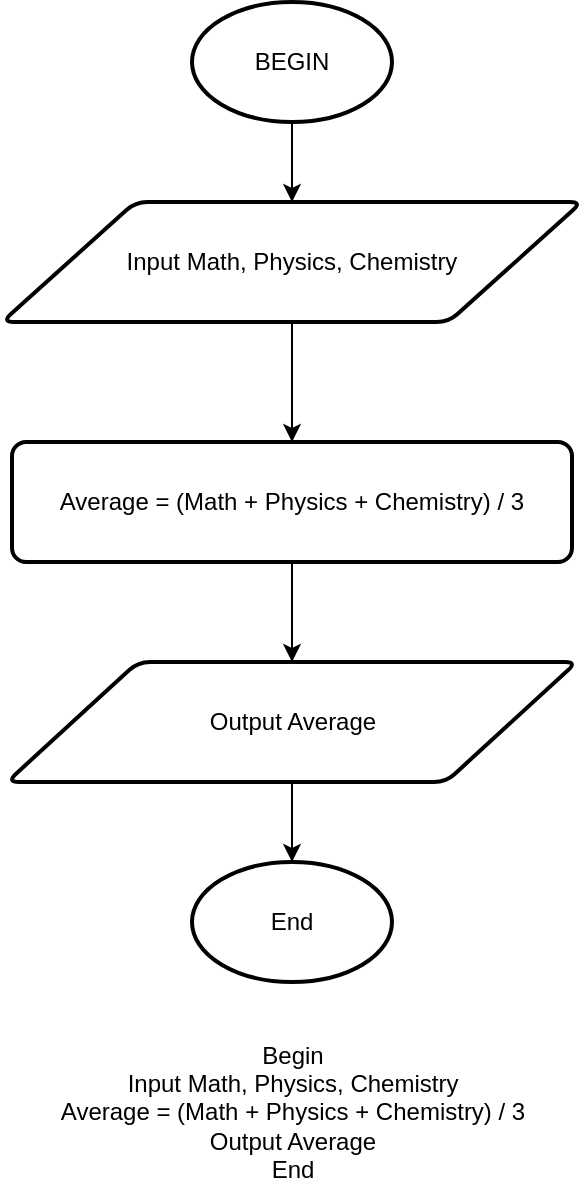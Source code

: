 <mxfile version="13.9.9" type="device"><diagram id="C5RBs43oDa-KdzZeNtuy" name="Page-1"><mxGraphModel dx="617" dy="539" grid="1" gridSize="10" guides="1" tooltips="1" connect="1" arrows="1" fold="1" page="1" pageScale="1" pageWidth="827" pageHeight="1169" math="0" shadow="0"><root><mxCell id="WIyWlLk6GJQsqaUBKTNV-0"/><mxCell id="WIyWlLk6GJQsqaUBKTNV-1" parent="WIyWlLk6GJQsqaUBKTNV-0"/><mxCell id="Zys3m9ziHZ1CGQru1WKa-24" style="edgeStyle=orthogonalEdgeStyle;rounded=0;orthogonalLoop=1;jettySize=auto;html=1;entryX=0.5;entryY=0;entryDx=0;entryDy=0;" parent="WIyWlLk6GJQsqaUBKTNV-1" source="Zys3m9ziHZ1CGQru1WKa-19" target="Zys3m9ziHZ1CGQru1WKa-20" edge="1"><mxGeometry relative="1" as="geometry"/></mxCell><mxCell id="Zys3m9ziHZ1CGQru1WKa-19" value="BEGIN" style="strokeWidth=2;html=1;shape=mxgraph.flowchart.start_1;whiteSpace=wrap;" parent="WIyWlLk6GJQsqaUBKTNV-1" vertex="1"><mxGeometry x="380" y="20" width="100" height="60" as="geometry"/></mxCell><mxCell id="Zys3m9ziHZ1CGQru1WKa-25" style="edgeStyle=orthogonalEdgeStyle;rounded=0;orthogonalLoop=1;jettySize=auto;html=1;" parent="WIyWlLk6GJQsqaUBKTNV-1" source="Zys3m9ziHZ1CGQru1WKa-20" target="Zys3m9ziHZ1CGQru1WKa-21" edge="1"><mxGeometry relative="1" as="geometry"/></mxCell><mxCell id="Zys3m9ziHZ1CGQru1WKa-20" value="Input Math, Physics, Chemistry" style="shape=parallelogram;html=1;strokeWidth=2;perimeter=parallelogramPerimeter;whiteSpace=wrap;rounded=1;arcSize=12;size=0.23;" parent="WIyWlLk6GJQsqaUBKTNV-1" vertex="1"><mxGeometry x="285" y="120" width="290" height="60" as="geometry"/></mxCell><mxCell id="Zys3m9ziHZ1CGQru1WKa-27" style="edgeStyle=orthogonalEdgeStyle;rounded=0;orthogonalLoop=1;jettySize=auto;html=1;" parent="WIyWlLk6GJQsqaUBKTNV-1" source="Zys3m9ziHZ1CGQru1WKa-21" target="Zys3m9ziHZ1CGQru1WKa-22" edge="1"><mxGeometry relative="1" as="geometry"/></mxCell><mxCell id="Zys3m9ziHZ1CGQru1WKa-21" value="Average = (Math + Physics + Chemistry) / 3" style="rounded=1;whiteSpace=wrap;html=1;absoluteArcSize=1;arcSize=14;strokeWidth=2;" parent="WIyWlLk6GJQsqaUBKTNV-1" vertex="1"><mxGeometry x="290" y="240" width="280" height="60" as="geometry"/></mxCell><mxCell id="Zys3m9ziHZ1CGQru1WKa-28" style="edgeStyle=orthogonalEdgeStyle;rounded=0;orthogonalLoop=1;jettySize=auto;html=1;" parent="WIyWlLk6GJQsqaUBKTNV-1" source="Zys3m9ziHZ1CGQru1WKa-22" target="Zys3m9ziHZ1CGQru1WKa-23" edge="1"><mxGeometry relative="1" as="geometry"/></mxCell><mxCell id="Zys3m9ziHZ1CGQru1WKa-22" value="Output Average" style="shape=parallelogram;html=1;strokeWidth=2;perimeter=parallelogramPerimeter;whiteSpace=wrap;rounded=1;arcSize=12;size=0.23;" parent="WIyWlLk6GJQsqaUBKTNV-1" vertex="1"><mxGeometry x="287.5" y="350" width="285" height="60" as="geometry"/></mxCell><mxCell id="Zys3m9ziHZ1CGQru1WKa-23" value="End" style="strokeWidth=2;html=1;shape=mxgraph.flowchart.start_1;whiteSpace=wrap;" parent="WIyWlLk6GJQsqaUBKTNV-1" vertex="1"><mxGeometry x="380" y="450" width="100" height="60" as="geometry"/></mxCell><mxCell id="5qVnUcLgnGfHlXsuE0BF-0" value="Begin&lt;br&gt;Input Math, Physics, Chemistry&lt;br&gt;&lt;span&gt;Average = (Math + Physics + Chemistry) / 3&lt;br&gt;&lt;/span&gt;&lt;span&gt;Output Average&lt;br&gt;&lt;/span&gt;&lt;span&gt;End&lt;/span&gt;&lt;span&gt;&lt;br&gt;&lt;/span&gt;" style="text;html=1;align=center;verticalAlign=middle;resizable=0;points=[];autosize=1;" vertex="1" parent="WIyWlLk6GJQsqaUBKTNV-1"><mxGeometry x="305" y="540" width="250" height="70" as="geometry"/></mxCell></root></mxGraphModel></diagram></mxfile>
